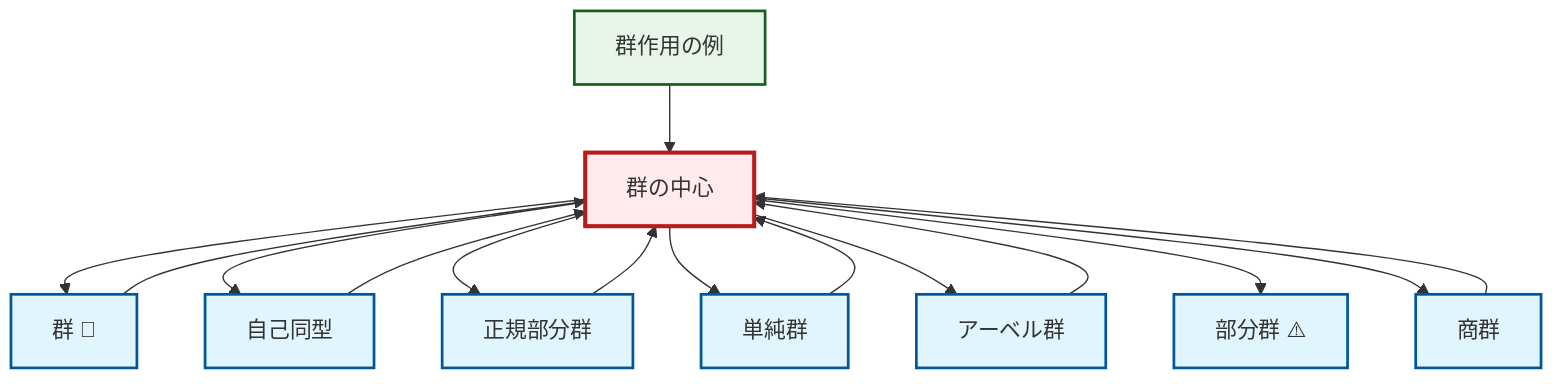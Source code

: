 graph TD
    classDef definition fill:#e1f5fe,stroke:#01579b,stroke-width:2px
    classDef theorem fill:#f3e5f5,stroke:#4a148c,stroke-width:2px
    classDef axiom fill:#fff3e0,stroke:#e65100,stroke-width:2px
    classDef example fill:#e8f5e9,stroke:#1b5e20,stroke-width:2px
    classDef current fill:#ffebee,stroke:#b71c1c,stroke-width:3px
    def-center-of-group["群の中心"]:::definition
    def-group["群 📝"]:::definition
    def-quotient-group["商群"]:::definition
    def-simple-group["単純群"]:::definition
    def-abelian-group["アーベル群"]:::definition
    def-automorphism["自己同型"]:::definition
    ex-group-action-examples["群作用の例"]:::example
    def-subgroup["部分群 ⚠️"]:::definition
    def-normal-subgroup["正規部分群"]:::definition
    def-center-of-group --> def-group
    def-simple-group --> def-center-of-group
    def-abelian-group --> def-center-of-group
    def-normal-subgroup --> def-center-of-group
    def-quotient-group --> def-center-of-group
    def-group --> def-center-of-group
    def-center-of-group --> def-automorphism
    def-center-of-group --> def-normal-subgroup
    def-center-of-group --> def-simple-group
    ex-group-action-examples --> def-center-of-group
    def-automorphism --> def-center-of-group
    def-center-of-group --> def-abelian-group
    def-center-of-group --> def-subgroup
    def-center-of-group --> def-quotient-group
    class def-center-of-group current